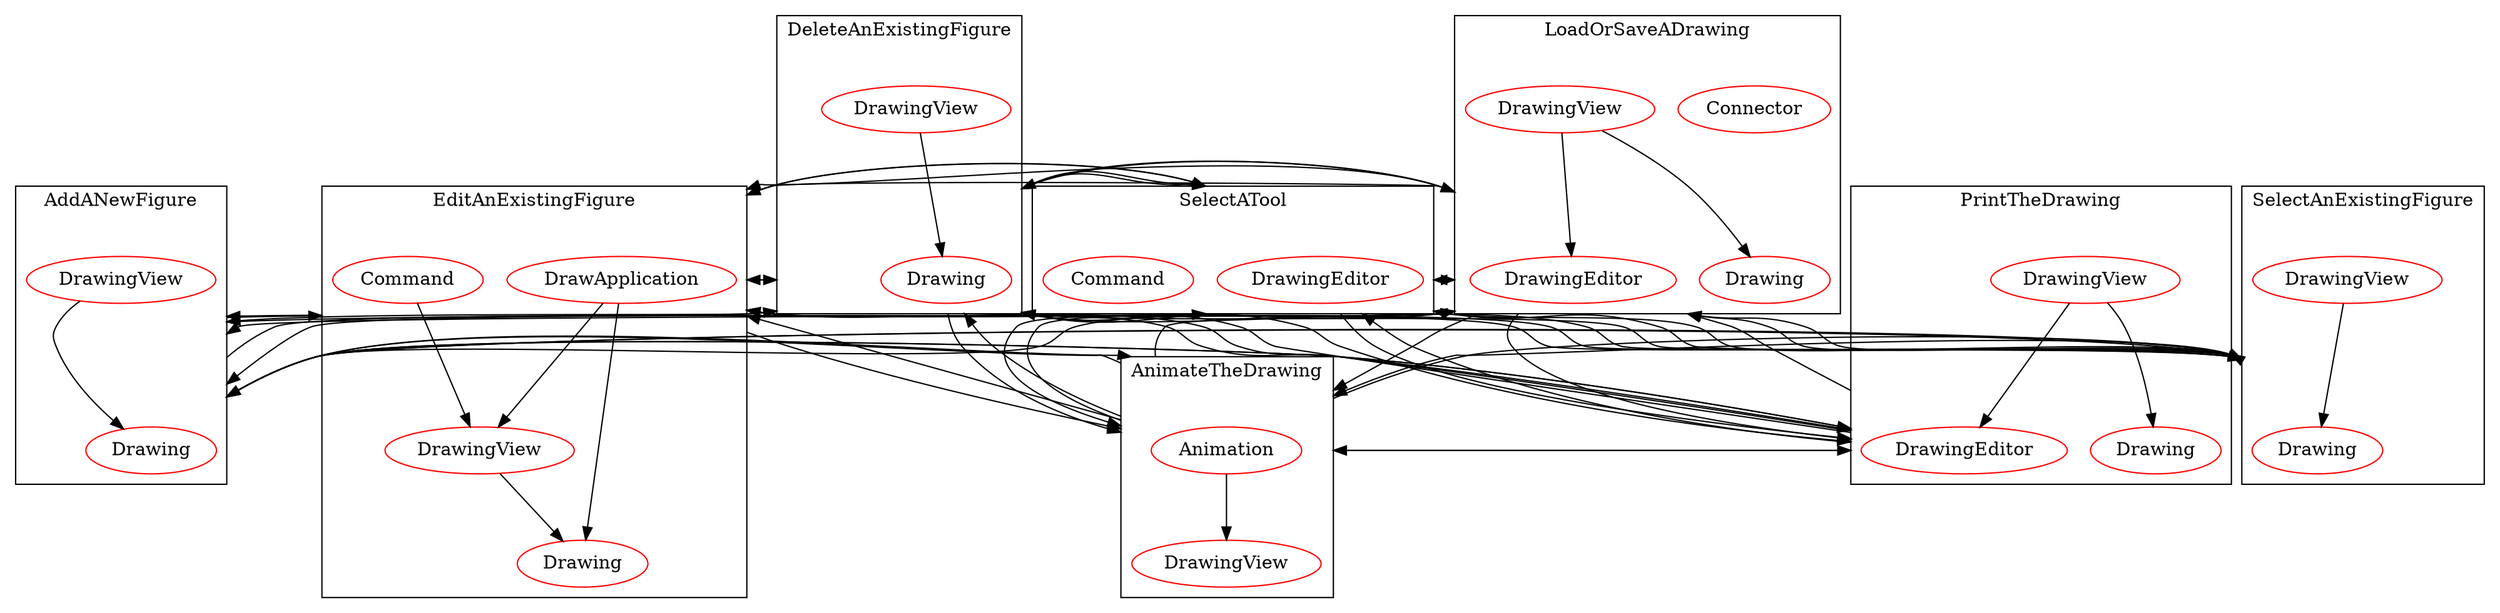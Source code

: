 digraph "G"{
compound=true;
concentrate=true;
splines=true;
subgraph "cluster5661" {
label="SelectATool";
c5661e0[label="DrawingEditor", color="red"]
c5661e1[label="Command", color="red"]
}
;
subgraph "cluster5662" {
label="EditAnExistingFigure";
c5662e0[label="DrawApplication", color="red"]
c5662e1[label="Drawing", color="red"]
c5662e2[label="DrawingView", color="red"]
c5662e3[label="Command", color="red"]
c5662e2 -> c5662e1 [label=" ", decorate=true];
c5662e0 -> c5662e1 [label=" ", decorate=true];
c5662e3 -> c5662e2 [label=" ", decorate=true];
c5662e0 -> c5662e2 [label=" ", decorate=true];
}
;
subgraph "cluster5664" {
label="DeleteAnExistingFigure";
c5664e0[label="Drawing", color="red"]
c5664e1[label="DrawingView", color="red"]
c5664e1 -> c5664e0 [label=" ", decorate=true];
}
;
subgraph "cluster5663" {
label="AddANewFigure";
c5663e0[label="Drawing", color="red"]
c5663e1[label="DrawingView", color="red"]
c5663e1 -> c5663e0 [label=" ", decorate=true];
}
;
subgraph "cluster5666" {
label="AnimateTheDrawing";
c5666e0[label="Animation", color="red"]
c5666e1[label="DrawingView", color="red"]
c5666e0 -> c5666e1 [label=" ", decorate=true];
}
;
subgraph "cluster5665" {
label="LoadOrSaveADrawing";
c5665e0[label="DrawingEditor", color="red"]
c5665e1[label="Connector", color="red"]
c5665e2[label="Drawing", color="red"]
c5665e3[label="DrawingView", color="red"]
c5665e3 -> c5665e2 [label=" ", decorate=true];
c5665e3 -> c5665e0 [label=" ", decorate=true];
}
;
subgraph "cluster5667" {
label="PrintTheDrawing";
c5667e0[label="DrawingEditor", color="red"]
c5667e1[label="Drawing", color="red"]
c5667e2[label="DrawingView", color="red"]
c5667e2 -> c5667e1 [label=" ", decorate=true];
c5667e2 -> c5667e0 [label=" ", decorate=true];
}
;
subgraph "cluster5668" {
label="SelectAnExistingFigure";
c5668e0[label="Drawing", color="red"]
c5668e1[label="DrawingView", color="red"]
c5668e1 -> c5668e0 [label=" ", decorate=true];
}
;
c5665e0 -> c5666e0 [label=" ", ltail=cluster5665, lhead=cluster5666, decorate=true];
c5666e0 -> c5665e0 [label=" ", ltail=cluster5666, lhead=cluster5665, decorate=true];
c5665e0 -> c5664e0 [label=" ", ltail=cluster5665, lhead=cluster5664, decorate=true];
c5664e0 -> c5665e0 [label=" ", ltail=cluster5664, lhead=cluster5665, decorate=true];
c5663e0 -> c5667e0 [label=" ", ltail=cluster5663, lhead=cluster5667, decorate=true];
c5667e0 -> c5663e0 [label=" ", ltail=cluster5667, lhead=cluster5663, decorate=true];
c5664e0 -> c5661e0 [label=" ", ltail=cluster5664, lhead=cluster5661, decorate=true];
c5661e0 -> c5664e0 [label=" ", ltail=cluster5661, lhead=cluster5664, decorate=true];
c5661e0 -> c5665e0 [label=" ", ltail=cluster5661, lhead=cluster5665, decorate=true];
c5665e0 -> c5661e0 [label=" ", ltail=cluster5665, lhead=cluster5661, decorate=true];
c5668e0 -> c5667e0 [label=" ", ltail=cluster5668, lhead=cluster5667, decorate=true];
c5667e0 -> c5668e0 [label=" ", ltail=cluster5667, lhead=cluster5668, decorate=true];
c5661e0 -> c5668e0 [label=" ", ltail=cluster5661, lhead=cluster5668, decorate=true];
c5668e0 -> c5661e0 [label=" ", ltail=cluster5668, lhead=cluster5661, decorate=true];
c5663e0 -> c5665e0 [label=" ", ltail=cluster5663, lhead=cluster5665, decorate=true];
c5665e0 -> c5663e0 [label=" ", ltail=cluster5665, lhead=cluster5663, decorate=true];
c5661e0 -> c5663e0 [label=" ", ltail=cluster5661, lhead=cluster5663, decorate=true];
c5663e0 -> c5661e0 [label=" ", ltail=cluster5663, lhead=cluster5661, decorate=true];
c5667e0 -> c5664e0 [label=" ", ltail=cluster5667, lhead=cluster5664, decorate=true];
c5664e0 -> c5667e0 [label=" ", ltail=cluster5664, lhead=cluster5667, decorate=true];
c5666e0 -> c5667e0 [label=" ", ltail=cluster5666, lhead=cluster5667, decorate=true];
c5667e0 -> c5666e0 [label=" ", ltail=cluster5667, lhead=cluster5666, decorate=true];
c5666e0 -> c5664e0 [label=" ", ltail=cluster5666, lhead=cluster5664, decorate=true];
c5664e0 -> c5666e0 [label=" ", ltail=cluster5664, lhead=cluster5666, decorate=true];
c5661e0 -> c5662e0 [label=" ", ltail=cluster5661, lhead=cluster5662, decorate=true];
c5662e0 -> c5661e0 [label=" ", ltail=cluster5662, lhead=cluster5661, decorate=true];
c5664e0 -> c5662e0 [label=" ", ltail=cluster5664, lhead=cluster5662, decorate=true];
c5662e0 -> c5664e0 [label=" ", ltail=cluster5662, lhead=cluster5664, decorate=true];
c5666e0 -> c5668e0 [label=" ", ltail=cluster5666, lhead=cluster5668, decorate=true];
c5668e0 -> c5666e0 [label=" ", ltail=cluster5668, lhead=cluster5666, decorate=true];
c5666e0 -> c5661e0 [label=" ", ltail=cluster5666, lhead=cluster5661, decorate=true];
c5661e0 -> c5666e0 [label=" ", ltail=cluster5661, lhead=cluster5666, decorate=true];
c5664e0 -> c5663e0 [label=" ", ltail=cluster5664, lhead=cluster5663, decorate=true];
c5663e0 -> c5664e0 [label=" ", ltail=cluster5663, lhead=cluster5664, decorate=true];
c5662e0 -> c5667e0 [label=" ", ltail=cluster5662, lhead=cluster5667, decorate=true];
c5667e0 -> c5662e0 [label=" ", ltail=cluster5667, lhead=cluster5662, decorate=true];
c5666e0 -> c5662e0 [label=" ", ltail=cluster5666, lhead=cluster5662, decorate=true];
c5662e0 -> c5666e0 [label=" ", ltail=cluster5662, lhead=cluster5666, decorate=true];
c5668e0 -> c5663e0 [label=" ", ltail=cluster5668, lhead=cluster5663, decorate=true];
c5663e0 -> c5668e0 [label=" ", ltail=cluster5663, lhead=cluster5668, decorate=true];
c5665e0 -> c5668e0 [label=" ", ltail=cluster5665, lhead=cluster5668, decorate=true];
c5668e0 -> c5665e0 [label=" ", ltail=cluster5668, lhead=cluster5665, decorate=true];
c5662e0 -> c5668e0 [label=" ", ltail=cluster5662, lhead=cluster5668, decorate=true];
c5668e0 -> c5662e0 [label=" ", ltail=cluster5668, lhead=cluster5662, decorate=true];
c5663e0 -> c5666e0 [label=" ", ltail=cluster5663, lhead=cluster5666, decorate=true];
c5666e0 -> c5663e0 [label=" ", ltail=cluster5666, lhead=cluster5663, decorate=true];
c5661e0 -> c5667e0 [label=" ", ltail=cluster5661, lhead=cluster5667, decorate=true];
c5667e0 -> c5661e0 [label=" ", ltail=cluster5667, lhead=cluster5661, decorate=true];
c5662e0 -> c5665e0 [label=" ", ltail=cluster5662, lhead=cluster5665, decorate=true];
c5665e0 -> c5662e0 [label=" ", ltail=cluster5665, lhead=cluster5662, decorate=true];
c5662e0 -> c5663e0 [label=" ", ltail=cluster5662, lhead=cluster5663, decorate=true];
c5663e0 -> c5662e0 [label=" ", ltail=cluster5663, lhead=cluster5662, decorate=true];
c5665e0 -> c5667e0 [label=" ", ltail=cluster5665, lhead=cluster5667, decorate=true];
c5667e0 -> c5665e0 [label=" ", ltail=cluster5667, lhead=cluster5665, decorate=true];
c5668e0 -> c5664e0 [label=" ", ltail=cluster5668, lhead=cluster5664, decorate=true];
c5664e0 -> c5668e0 [label=" ", ltail=cluster5664, lhead=cluster5668, decorate=true];

}

